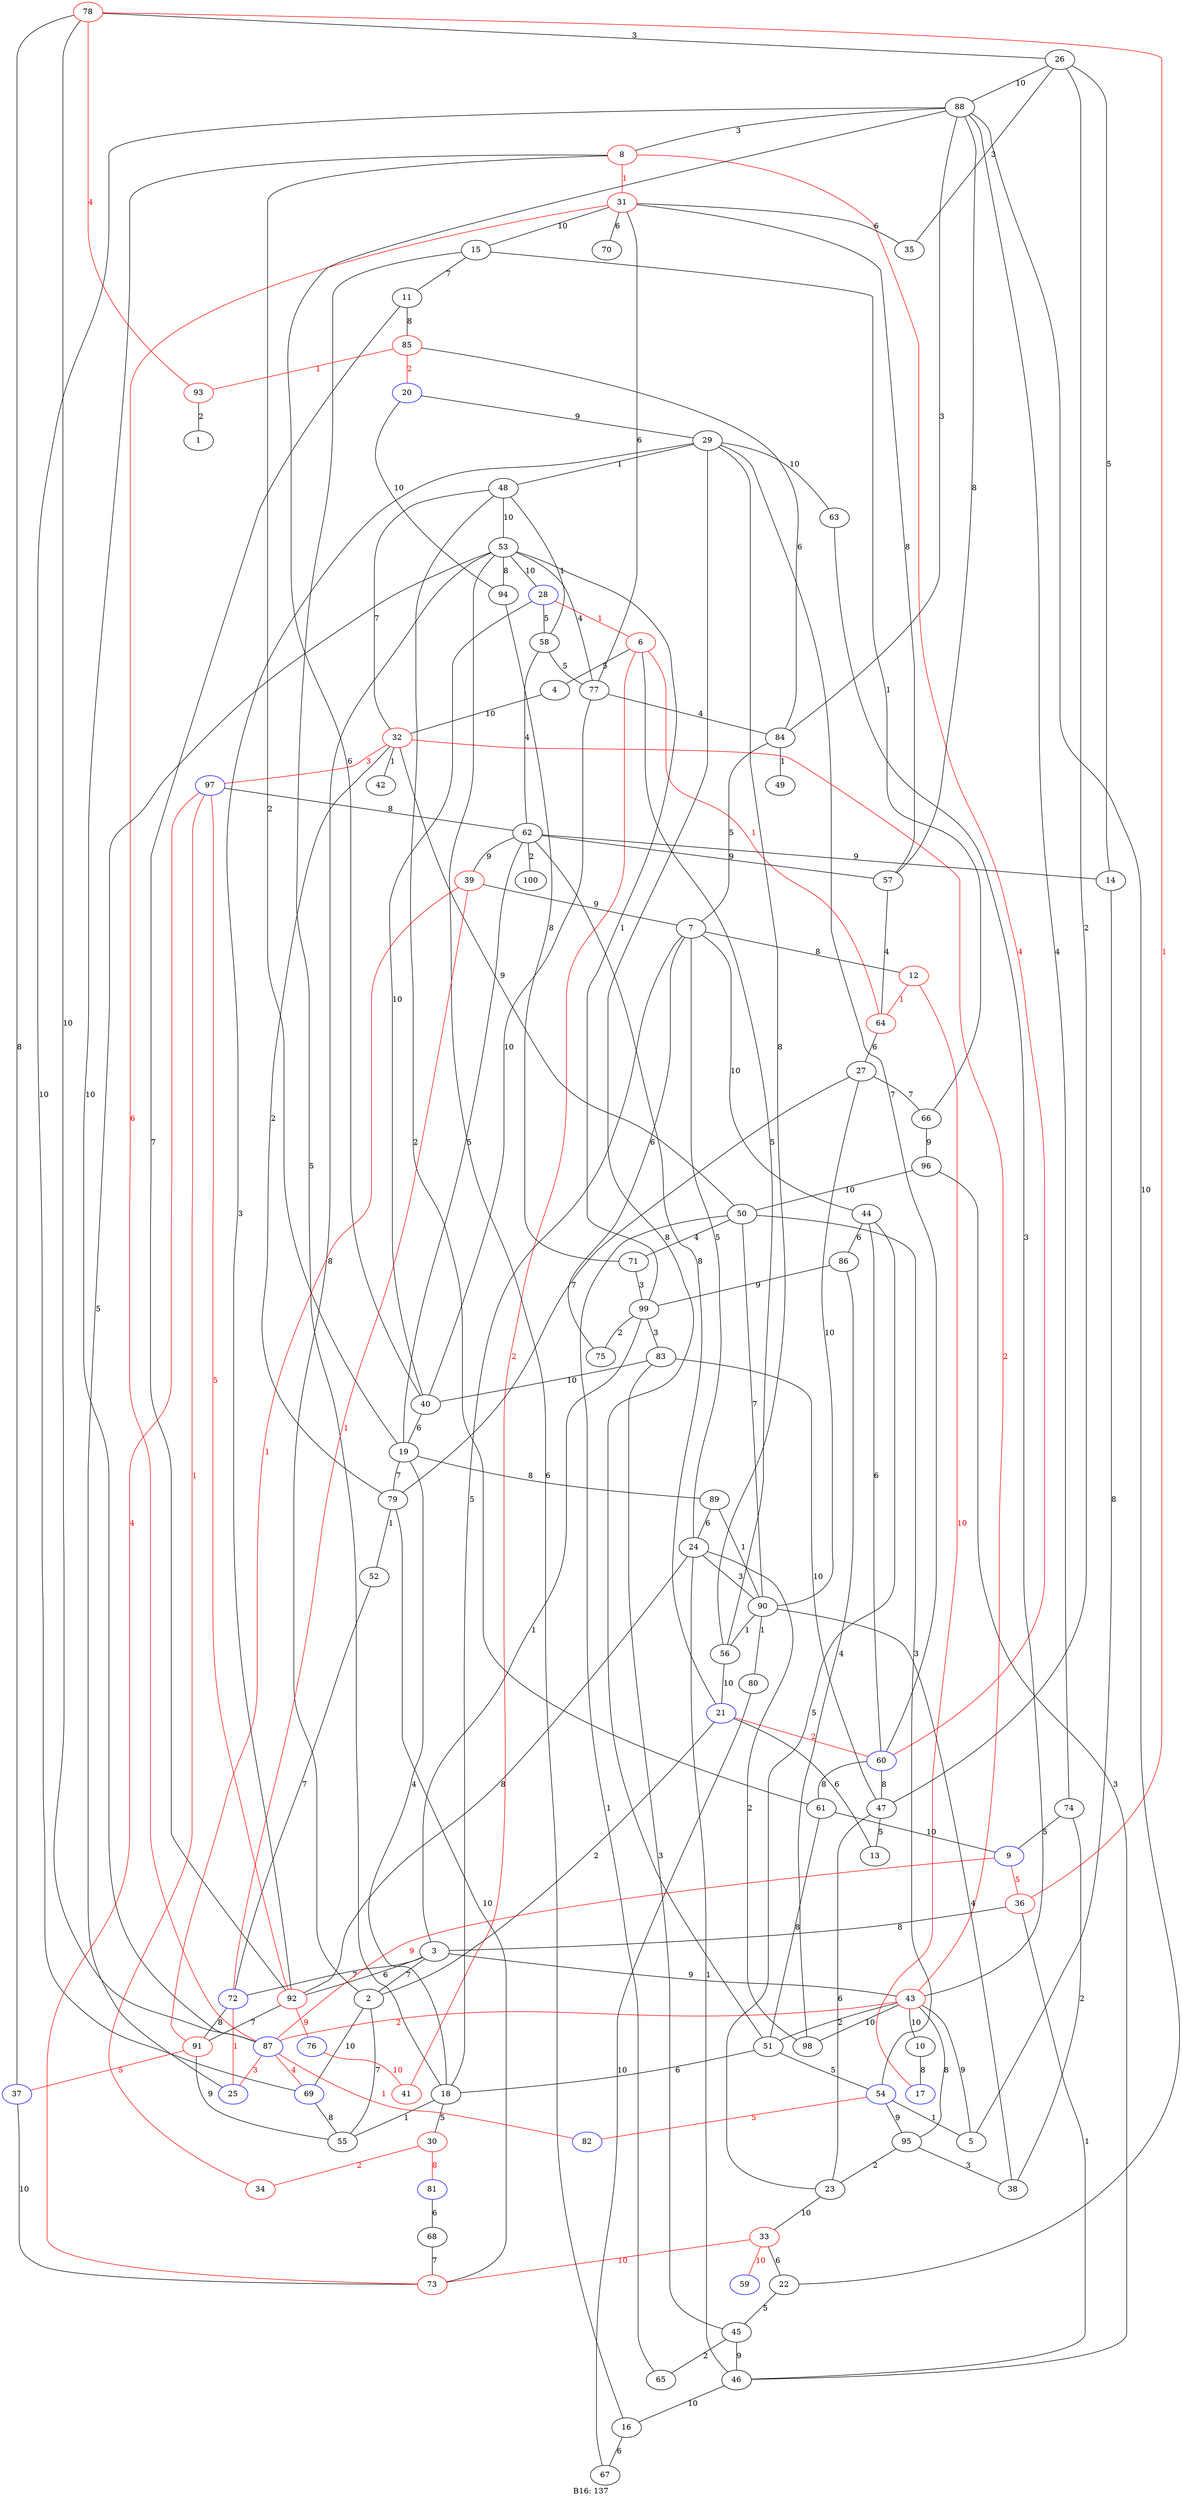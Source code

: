 strict graph G {
  label="B16: 137";
  1 [ ];
  2 [ ];
  3 [ ];
  4 [ ];
  5 [ ];
  6 [ color="red" ];
  7 [ ];
  8 [ color="red" ];
  9 [ color="blue" ];
  10 [ ];
  11 [ ];
  12 [ color="red" ];
  13 [ ];
  14 [ ];
  15 [ ];
  16 [ ];
  17 [ color="blue" ];
  18 [ ];
  19 [ ];
  20 [ color="blue" ];
  21 [ color="blue" ];
  22 [ ];
  23 [ ];
  24 [ ];
  25 [ color="blue" ];
  26 [ ];
  27 [ ];
  28 [ color="blue" ];
  29 [ ];
  30 [ color="red" ];
  31 [ color="red" ];
  32 [ color="red" ];
  33 [ color="red" ];
  34 [ color="red" ];
  35 [ ];
  36 [ color="red" ];
  37 [ color="blue" ];
  38 [ ];
  39 [ color="red" ];
  40 [ ];
  41 [ color="red" ];
  42 [ ];
  43 [ color="red" ];
  44 [ ];
  45 [ ];
  46 [ ];
  47 [ ];
  48 [ ];
  49 [ ];
  50 [ ];
  51 [ ];
  52 [ ];
  53 [ ];
  54 [ color="blue" ];
  55 [ ];
  56 [ ];
  57 [ ];
  58 [ ];
  59 [ color="blue" ];
  60 [ color="blue" ];
  61 [ ];
  62 [ ];
  63 [ ];
  64 [ color="red" ];
  65 [ ];
  66 [ ];
  67 [ ];
  68 [ ];
  69 [ color="blue" ];
  70 [ ];
  71 [ ];
  72 [ color="blue" ];
  73 [ color="red" ];
  74 [ ];
  75 [ ];
  76 [ color="blue" ];
  77 [ ];
  78 [ color="red" ];
  79 [ ];
  80 [ ];
  81 [ color="blue" ];
  82 [ color="blue" ];
  83 [ ];
  84 [ ];
  85 [ color="red" ];
  86 [ ];
  87 [ color="blue" ];
  88 [ ];
  89 [ ];
  90 [ ];
  91 [ color="red" ];
  92 [ color="red" ];
  93 [ color="red" ];
  94 [ ];
  95 [ ];
  96 [ ];
  97 [ color="blue" ];
  98 [ ];
  99 [ ];
  100 [ ];
  2 -- 21 [ label="2" ];
  2 -- 53 [ label="8" ];
  2 -- 55 [ label="7" ];
  2 -- 69 [ label="10" ];
  3 -- 2 [ label="7" ];
  3 -- 43 [ label="9" ];
  3 -- 72 [ label="7" ];
  3 -- 92 [ label="6" ];
  3 -- 99 [ label="1" ];
  4 -- 32 [ label="10" ];
  6 -- 4 [ label="5" ];
  6 -- 41 [ color="red" fontcolor="red" label="2" ];
  6 -- 56 [ label="5" ];
  6 -- 64 [ color="red" fontcolor="red" label="1" ];
  7 -- 12 [ label="8" ];
  7 -- 24 [ label="5" ];
  7 -- 44 [ label="10" ];
  7 -- 75 [ label="6" ];
  8 -- 31 [ color="red" fontcolor="red" label="1" ];
  8 -- 60 [ color="red" fontcolor="red" label="4" ];
  9 -- 36 [ color="red" fontcolor="red" label="5" ];
  10 -- 17 [ label="8" ];
  11 -- 85 [ label="8" ];
  11 -- 92 [ label="7" ];
  12 -- 64 [ color="red" fontcolor="red" label="1" ];
  13 -- 21 [ label="6" ];
  14 -- 5 [ label="8" ];
  15 -- 11 [ label="7" ];
  15 -- 66 [ label="1" ];
  16 -- 67 [ label="6" ];
  17 -- 12 [ color="red" fontcolor="red" label="10" ];
  18 -- 7 [ label="5" ];
  18 -- 15 [ label="5" ];
  18 -- 19 [ label="4" ];
  18 -- 30 [ label="5" ];
  18 -- 55 [ label="1" ];
  19 -- 8 [ label="2" ];
  19 -- 62 [ label="5" ];
  19 -- 79 [ label="7" ];
  19 -- 89 [ label="8" ];
  20 -- 29 [ label="9" ];
  21 -- 60 [ color="red" fontcolor="red" label="2" ];
  21 -- 62 [ label="8" ];
  22 -- 45 [ label="5" ];
  23 -- 33 [ label="10" ];
  24 -- 46 [ label="1" ];
  24 -- 90 [ label="3" ];
  24 -- 92 [ label="8" ];
  24 -- 98 [ label="2" ];
  26 -- 14 [ label="5" ];
  26 -- 35 [ label="3" ];
  26 -- 88 [ label="10" ];
  27 -- 66 [ label="7" ];
  28 -- 6 [ color="red" fontcolor="red" label="1" ];
  28 -- 40 [ label="10" ];
  28 -- 58 [ label="5" ];
  29 -- 48 [ label="1" ];
  29 -- 56 [ label="8" ];
  29 -- 60 [ label="7" ];
  29 -- 63 [ label="10" ];
  30 -- 34 [ color="red" fontcolor="red" label="2" ];
  30 -- 81 [ color="red" fontcolor="red" label="8" ];
  31 -- 15 [ label="10" ];
  31 -- 35 [ label="6" ];
  31 -- 70 [ label="6" ];
  31 -- 87 [ color="red" fontcolor="red" label="6" ];
  32 -- 42 [ label="1" ];
  32 -- 48 [ label="7" ];
  32 -- 97 [ color="red" fontcolor="red" label="3" ];
  33 -- 22 [ label="6" ];
  33 -- 59 [ color="red" fontcolor="red" label="10" ];
  33 -- 73 [ color="red" fontcolor="red" label="10" ];
  36 -- 3 [ label="8" ];
  36 -- 46 [ label="1" ];
  36 -- 78 [ color="red" fontcolor="red" label="1" ];
  37 -- 73 [ label="10" ];
  37 -- 78 [ label="8" ];
  39 -- 7 [ label="9" ];
  40 -- 19 [ label="6" ];
  40 -- 88 [ label="6" ];
  43 -- 5 [ label="9" ];
  43 -- 10 [ label="10" ];
  43 -- 32 [ color="red" fontcolor="red" label="2" ];
  43 -- 51 [ label="2" ];
  43 -- 87 [ color="red" fontcolor="red" label="2" ];
  43 -- 95 [ label="8" ];
  43 -- 98 [ label="10" ];
  44 -- 23 [ label="5" ];
  44 -- 60 [ label="6" ];
  44 -- 86 [ label="6" ];
  45 -- 46 [ label="9" ];
  45 -- 65 [ label="2" ];
  45 -- 83 [ label="3" ];
  46 -- 16 [ label="10" ];
  46 -- 96 [ label="3" ];
  47 -- 13 [ label="5" ];
  47 -- 23 [ label="6" ];
  47 -- 26 [ label="2" ];
  47 -- 83 [ label="10" ];
  48 -- 53 [ label="10" ];
  48 -- 58 [ label="1" ];
  50 -- 32 [ label="9" ];
  50 -- 65 [ label="1" ];
  50 -- 71 [ label="4" ];
  51 -- 18 [ label="6" ];
  51 -- 29 [ label="8" ];
  51 -- 54 [ label="5" ];
  52 -- 72 [ label="7" ];
  53 -- 16 [ label="6" ];
  53 -- 25 [ label="5" ];
  53 -- 28 [ label="10" ];
  53 -- 77 [ label="4" ];
  53 -- 94 [ label="8" ];
  54 -- 5 [ label="1" ];
  54 -- 50 [ label="3" ];
  54 -- 82 [ color="red" fontcolor="red" label="5" ];
  54 -- 95 [ label="9" ];
  56 -- 21 [ label="10" ];
  57 -- 31 [ label="8" ];
  57 -- 64 [ label="4" ];
  58 -- 62 [ label="4" ];
  58 -- 77 [ label="5" ];
  60 -- 47 [ label="8" ];
  60 -- 61 [ label="8" ];
  61 -- 9 [ label="10" ];
  61 -- 48 [ label="2" ];
  61 -- 51 [ label="8" ];
  62 -- 14 [ label="9" ];
  62 -- 39 [ label="9" ];
  62 -- 57 [ label="9" ];
  62 -- 100 [ label="2" ];
  63 -- 43 [ label="3" ];
  64 -- 27 [ label="6" ];
  66 -- 96 [ label="9" ];
  68 -- 73 [ label="7" ];
  69 -- 55 [ label="8" ];
  71 -- 99 [ label="3" ];
  72 -- 25 [ color="red" fontcolor="red" label="1" ];
  72 -- 39 [ color="red" fontcolor="red" label="1" ];
  72 -- 91 [ label="8" ];
  74 -- 9 [ label="5" ];
  74 -- 38 [ label="2" ];
  76 -- 41 [ color="red" fontcolor="red" label="10" ];
  77 -- 31 [ label="6" ];
  77 -- 40 [ label="10" ];
  77 -- 84 [ label="4" ];
  78 -- 26 [ label="3" ];
  78 -- 93 [ color="red" fontcolor="red" label="4" ];
  79 -- 27 [ label="7" ];
  79 -- 32 [ label="2" ];
  79 -- 52 [ label="1" ];
  79 -- 73 [ label="10" ];
  80 -- 67 [ label="10" ];
  81 -- 68 [ label="6" ];
  83 -- 40 [ label="10" ];
  84 -- 7 [ label="5" ];
  84 -- 49 [ label="1" ];
  85 -- 20 [ color="red" fontcolor="red" label="2" ];
  85 -- 84 [ label="6" ];
  85 -- 93 [ color="red" fontcolor="red" label="1" ];
  86 -- 98 [ label="4" ];
  86 -- 99 [ label="9" ];
  87 -- 8 [ label="10" ];
  87 -- 9 [ color="red" fontcolor="red" label="9" ];
  87 -- 25 [ color="red" fontcolor="red" label="3" ];
  87 -- 69 [ color="red" fontcolor="red" label="4" ];
  87 -- 78 [ label="10" ];
  87 -- 82 [ color="red" fontcolor="red" label="1" ];
  88 -- 8 [ label="3" ];
  88 -- 22 [ label="10" ];
  88 -- 57 [ label="8" ];
  88 -- 69 [ label="10" ];
  88 -- 74 [ label="4" ];
  88 -- 84 [ label="3" ];
  89 -- 24 [ label="6" ];
  89 -- 90 [ label="1" ];
  90 -- 27 [ label="10" ];
  90 -- 38 [ label="4" ];
  90 -- 50 [ label="7" ];
  90 -- 56 [ label="1" ];
  90 -- 80 [ label="1" ];
  91 -- 37 [ color="red" fontcolor="red" label="5" ];
  91 -- 39 [ color="red" fontcolor="red" label="1" ];
  91 -- 55 [ label="9" ];
  92 -- 29 [ label="3" ];
  92 -- 76 [ color="red" fontcolor="red" label="9" ];
  92 -- 91 [ label="7" ];
  92 -- 97 [ color="red" fontcolor="red" label="5" ];
  93 -- 1 [ label="2" ];
  94 -- 20 [ label="10" ];
  94 -- 71 [ label="8" ];
  95 -- 23 [ label="2" ];
  95 -- 38 [ label="3" ];
  96 -- 50 [ label="10" ];
  97 -- 34 [ color="red" fontcolor="red" label="1" ];
  97 -- 62 [ label="8" ];
  97 -- 73 [ color="red" fontcolor="red" label="4" ];
  99 -- 53 [ label="1" ];
  99 -- 75 [ label="2" ];
  99 -- 83 [ label="3" ];
}
